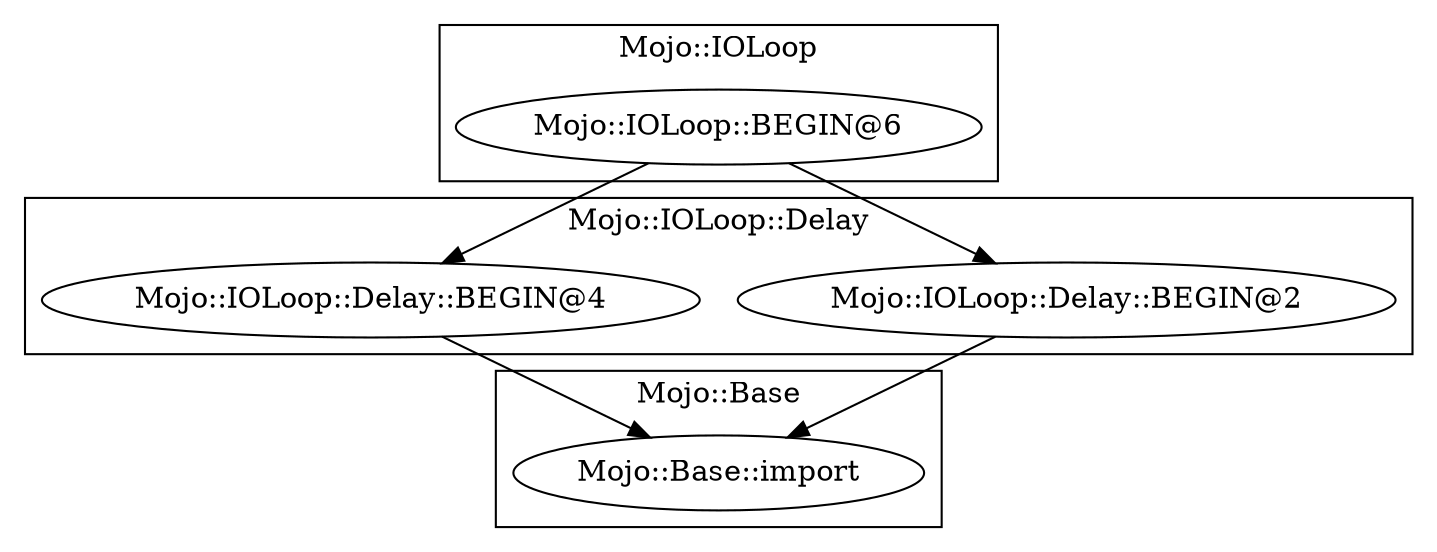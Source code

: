 digraph {
graph [overlap=false]
subgraph cluster_Mojo_Base {
	label="Mojo::Base";
	"Mojo::Base::import";
}
subgraph cluster_Mojo_IOLoop_Delay {
	label="Mojo::IOLoop::Delay";
	"Mojo::IOLoop::Delay::BEGIN@2";
	"Mojo::IOLoop::Delay::BEGIN@4";
}
subgraph cluster_Mojo_IOLoop {
	label="Mojo::IOLoop";
	"Mojo::IOLoop::BEGIN@6";
}
"Mojo::IOLoop::BEGIN@6" -> "Mojo::IOLoop::Delay::BEGIN@2";
"Mojo::IOLoop::Delay::BEGIN@2" -> "Mojo::Base::import";
"Mojo::IOLoop::Delay::BEGIN@4" -> "Mojo::Base::import";
"Mojo::IOLoop::BEGIN@6" -> "Mojo::IOLoop::Delay::BEGIN@4";
}
